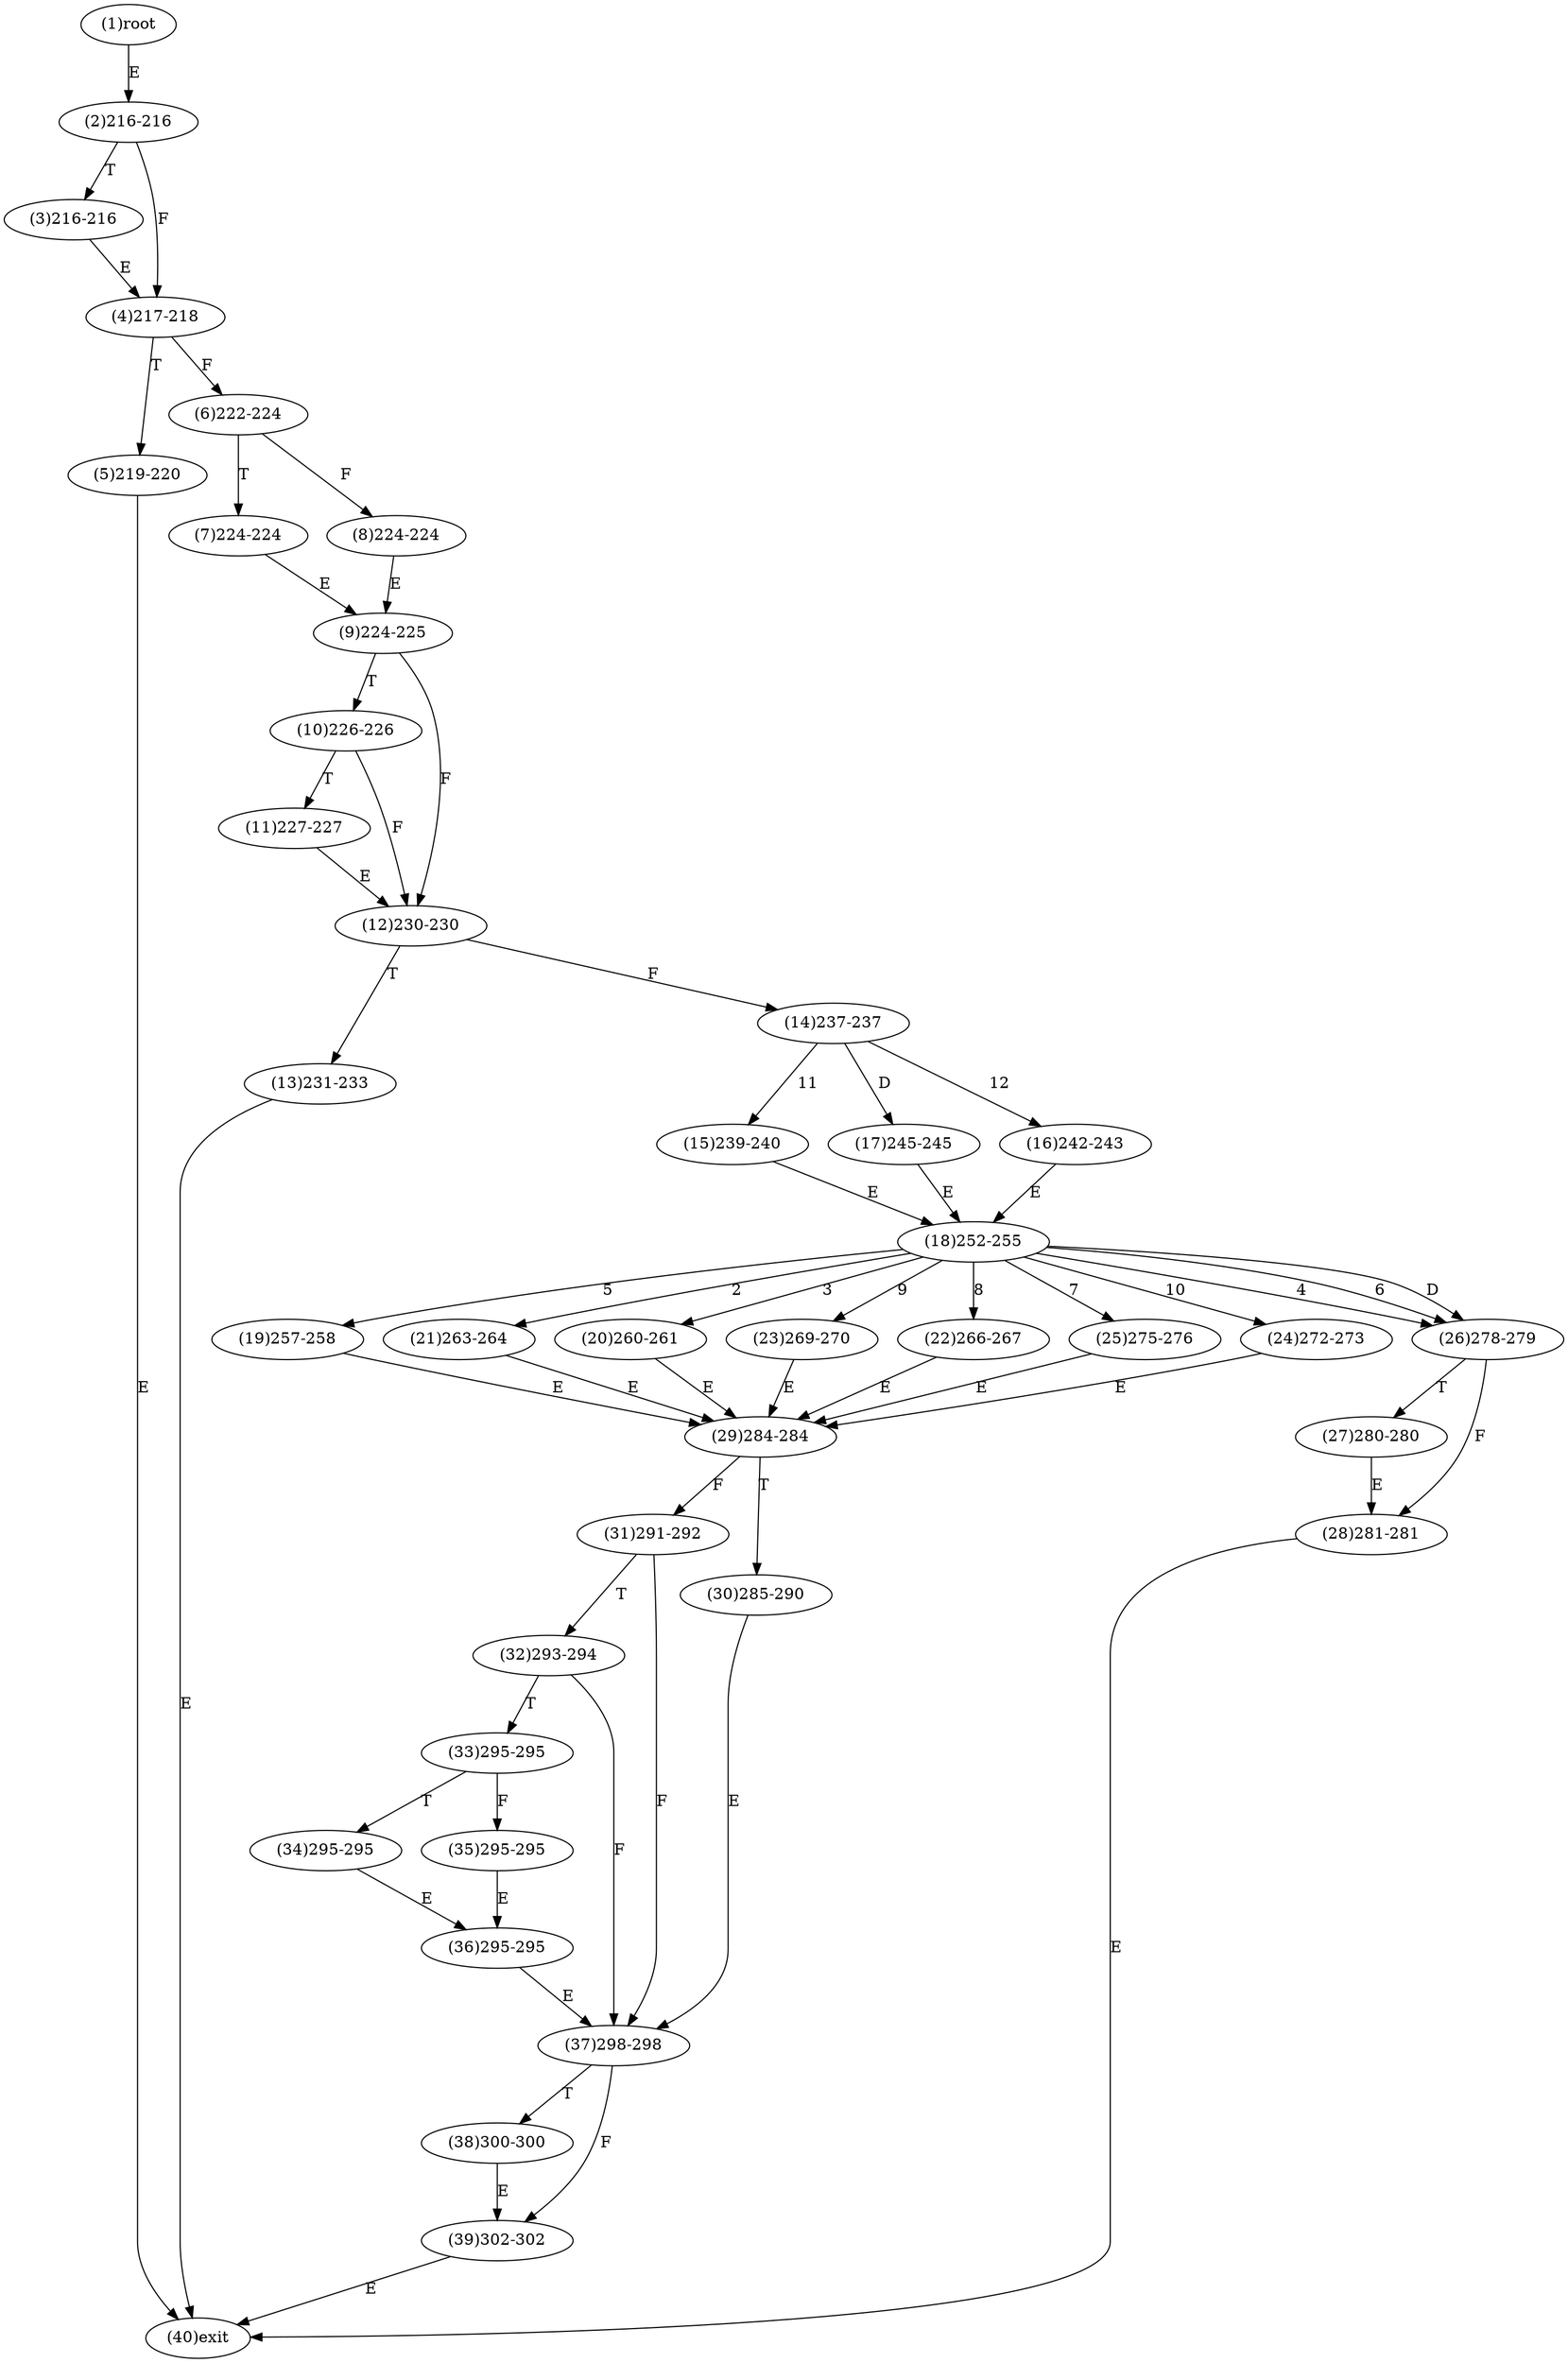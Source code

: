 digraph "" { 
1[ label="(1)root"];
2[ label="(2)216-216"];
3[ label="(3)216-216"];
4[ label="(4)217-218"];
5[ label="(5)219-220"];
6[ label="(6)222-224"];
7[ label="(7)224-224"];
8[ label="(8)224-224"];
9[ label="(9)224-225"];
10[ label="(10)226-226"];
11[ label="(11)227-227"];
12[ label="(12)230-230"];
13[ label="(13)231-233"];
14[ label="(14)237-237"];
15[ label="(15)239-240"];
17[ label="(17)245-245"];
16[ label="(16)242-243"];
19[ label="(19)257-258"];
18[ label="(18)252-255"];
21[ label="(21)263-264"];
20[ label="(20)260-261"];
23[ label="(23)269-270"];
22[ label="(22)266-267"];
25[ label="(25)275-276"];
24[ label="(24)272-273"];
27[ label="(27)280-280"];
26[ label="(26)278-279"];
29[ label="(29)284-284"];
28[ label="(28)281-281"];
31[ label="(31)291-292"];
30[ label="(30)285-290"];
34[ label="(34)295-295"];
35[ label="(35)295-295"];
32[ label="(32)293-294"];
33[ label="(33)295-295"];
38[ label="(38)300-300"];
39[ label="(39)302-302"];
36[ label="(36)295-295"];
37[ label="(37)298-298"];
40[ label="(40)exit"];
1->2[ label="E"];
2->4[ label="F"];
2->3[ label="T"];
3->4[ label="E"];
4->6[ label="F"];
4->5[ label="T"];
5->40[ label="E"];
6->8[ label="F"];
6->7[ label="T"];
7->9[ label="E"];
8->9[ label="E"];
9->12[ label="F"];
9->10[ label="T"];
10->12[ label="F"];
10->11[ label="T"];
11->12[ label="E"];
12->14[ label="F"];
12->13[ label="T"];
13->40[ label="E"];
14->15[ label="11"];
14->16[ label="12"];
14->17[ label="D"];
15->18[ label="E"];
16->18[ label="E"];
17->18[ label="E"];
18->21[ label="2"];
18->20[ label="3"];
18->26[ label="4"];
18->19[ label="5"];
18->26[ label="6"];
18->25[ label="7"];
18->22[ label="8"];
18->23[ label="9"];
18->24[ label="10"];
18->26[ label="D"];
19->29[ label="E"];
20->29[ label="E"];
21->29[ label="E"];
22->29[ label="E"];
23->29[ label="E"];
24->29[ label="E"];
25->29[ label="E"];
26->28[ label="F"];
26->27[ label="T"];
27->28[ label="E"];
28->40[ label="E"];
29->31[ label="F"];
29->30[ label="T"];
30->37[ label="E"];
31->37[ label="F"];
31->32[ label="T"];
32->37[ label="F"];
32->33[ label="T"];
33->35[ label="F"];
33->34[ label="T"];
34->36[ label="E"];
35->36[ label="E"];
36->37[ label="E"];
37->39[ label="F"];
37->38[ label="T"];
38->39[ label="E"];
39->40[ label="E"];
}